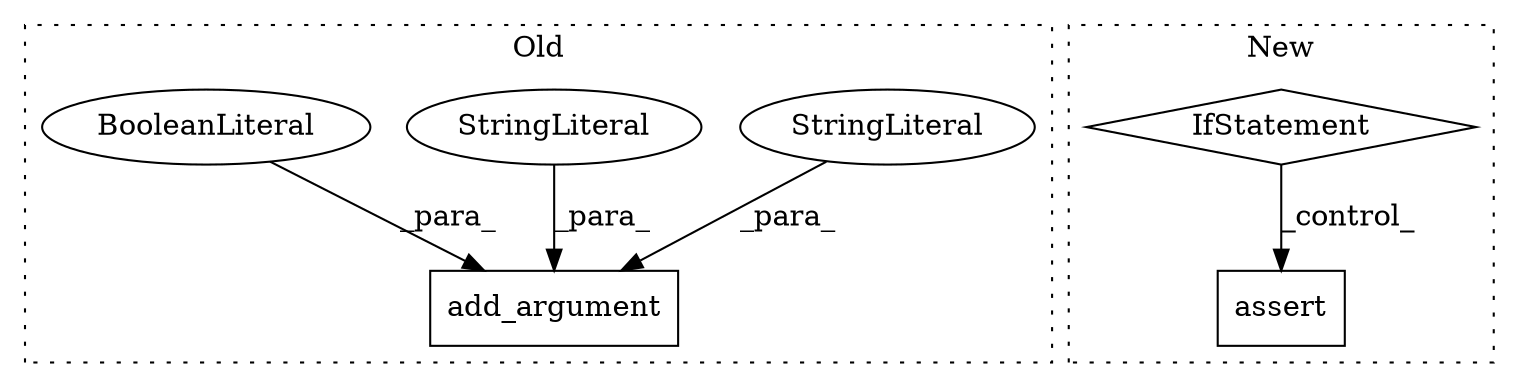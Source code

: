 digraph G {
subgraph cluster0 {
1 [label="add_argument" a="32" s="1394,1440" l="13,1" shape="box"];
3 [label="StringLiteral" a="45" s="1422" l="12" shape="ellipse"];
4 [label="StringLiteral" a="45" s="1407" l="14" shape="ellipse"];
5 [label="BooleanLiteral" a="9" s="1435" l="5" shape="ellipse"];
label = "Old";
style="dotted";
}
subgraph cluster1 {
2 [label="assert" a="6" s="2446" l="7" shape="box"];
6 [label="IfStatement" a="25" s="2426,2436" l="4,2" shape="diamond"];
label = "New";
style="dotted";
}
3 -> 1 [label="_para_"];
4 -> 1 [label="_para_"];
5 -> 1 [label="_para_"];
6 -> 2 [label="_control_"];
}
